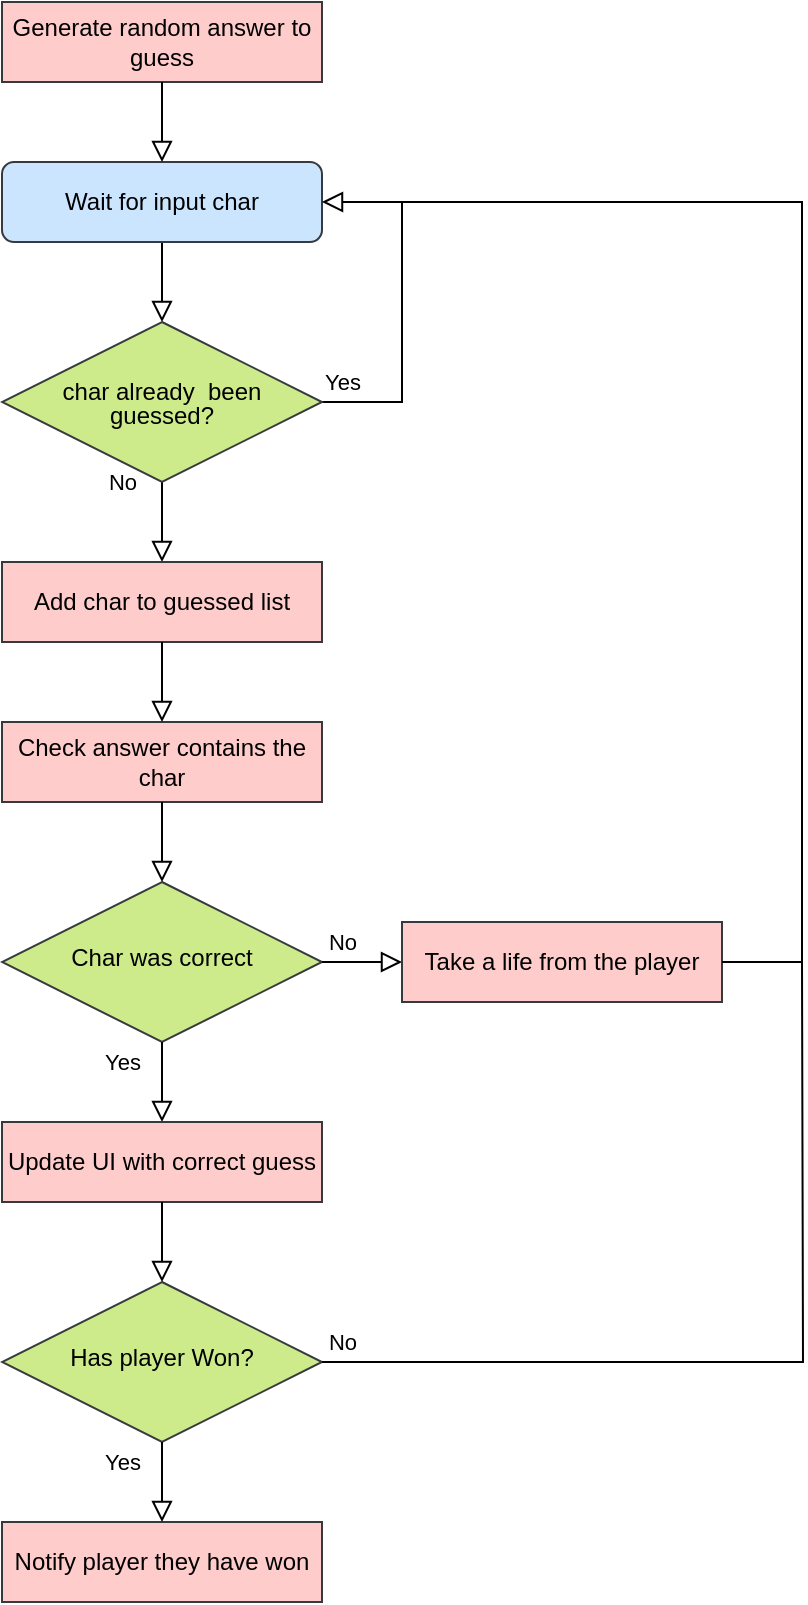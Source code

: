 <mxfile version="14.5.7" type="device"><diagram id="C5RBs43oDa-KdzZeNtuy" name="Page-1"><mxGraphModel dx="1422" dy="757" grid="1" gridSize="10" guides="1" tooltips="1" connect="1" arrows="1" fold="1" page="1" pageScale="1" pageWidth="827" pageHeight="1169" math="0" shadow="0"><root><mxCell id="WIyWlLk6GJQsqaUBKTNV-0"/><mxCell id="WIyWlLk6GJQsqaUBKTNV-1" parent="WIyWlLk6GJQsqaUBKTNV-0"/><mxCell id="WIyWlLk6GJQsqaUBKTNV-2" value="" style="rounded=0;html=1;jettySize=auto;orthogonalLoop=1;fontSize=11;endArrow=block;endFill=0;endSize=8;strokeWidth=1;shadow=0;labelBackgroundColor=none;edgeStyle=orthogonalEdgeStyle;" parent="WIyWlLk6GJQsqaUBKTNV-1" source="WIyWlLk6GJQsqaUBKTNV-3" target="WIyWlLk6GJQsqaUBKTNV-6" edge="1"><mxGeometry relative="1" as="geometry"/></mxCell><mxCell id="WIyWlLk6GJQsqaUBKTNV-3" value="Wait for input char" style="rounded=1;whiteSpace=wrap;html=1;fontSize=12;glass=0;strokeWidth=1;shadow=0;fillColor=#cce5ff;strokeColor=#36393d;" parent="WIyWlLk6GJQsqaUBKTNV-1" vertex="1"><mxGeometry x="40" y="120" width="160" height="40" as="geometry"/></mxCell><mxCell id="WIyWlLk6GJQsqaUBKTNV-4" value="No" style="rounded=0;html=1;jettySize=auto;orthogonalLoop=1;fontSize=11;endArrow=block;endFill=0;endSize=8;strokeWidth=1;shadow=0;labelBackgroundColor=none;edgeStyle=orthogonalEdgeStyle;entryX=0.5;entryY=0;entryDx=0;entryDy=0;" parent="WIyWlLk6GJQsqaUBKTNV-1" source="WIyWlLk6GJQsqaUBKTNV-6" target="8qjT42tVS2I8JA6R-LL3-23" edge="1"><mxGeometry x="-1" y="-20" relative="1" as="geometry"><mxPoint as="offset"/><mxPoint x="120" y="320" as="targetPoint"/></mxGeometry></mxCell><mxCell id="WIyWlLk6GJQsqaUBKTNV-5" value="Yes" style="edgeStyle=orthogonalEdgeStyle;rounded=0;html=1;jettySize=auto;orthogonalLoop=1;fontSize=11;endArrow=block;endFill=0;endSize=8;strokeWidth=1;shadow=0;labelBackgroundColor=none;entryX=1;entryY=0.5;entryDx=0;entryDy=0;" parent="WIyWlLk6GJQsqaUBKTNV-1" source="WIyWlLk6GJQsqaUBKTNV-6" target="WIyWlLk6GJQsqaUBKTNV-3" edge="1"><mxGeometry x="-0.888" y="10" relative="1" as="geometry"><mxPoint as="offset"/><mxPoint x="240" y="240" as="targetPoint"/><Array as="points"><mxPoint x="240" y="240"/><mxPoint x="240" y="140"/></Array></mxGeometry></mxCell><mxCell id="WIyWlLk6GJQsqaUBKTNV-6" value="&lt;p style=&quot;line-height: 100%&quot;&gt;char already&amp;nbsp; been guessed?&lt;/p&gt;" style="rhombus;shadow=0;fontFamily=Helvetica;fontSize=12;align=center;strokeWidth=1;spacing=6;spacingTop=0;fillColor=#cdeb8b;strokeColor=#36393d;verticalAlign=middle;whiteSpace=wrap;html=1;" parent="WIyWlLk6GJQsqaUBKTNV-1" vertex="1"><mxGeometry x="40" y="200" width="160" height="80" as="geometry"/></mxCell><mxCell id="8qjT42tVS2I8JA6R-LL3-1" value="Check answer contains the char" style="rounded=0;whiteSpace=wrap;html=1;fillColor=#ffcccc;strokeColor=#36393d;" vertex="1" parent="WIyWlLk6GJQsqaUBKTNV-1"><mxGeometry x="40" y="400" width="160" height="40" as="geometry"/></mxCell><mxCell id="8qjT42tVS2I8JA6R-LL3-2" value="Char was correct" style="rhombus;whiteSpace=wrap;html=1;shadow=0;fontFamily=Helvetica;fontSize=12;align=center;strokeWidth=1;spacing=6;spacingTop=-4;fillColor=#cdeb8b;strokeColor=#36393d;" vertex="1" parent="WIyWlLk6GJQsqaUBKTNV-1"><mxGeometry x="40" y="480" width="160" height="80" as="geometry"/></mxCell><mxCell id="8qjT42tVS2I8JA6R-LL3-5" value="" style="rounded=0;html=1;jettySize=auto;orthogonalLoop=1;fontSize=11;endArrow=block;endFill=0;endSize=8;strokeWidth=1;shadow=0;labelBackgroundColor=none;edgeStyle=orthogonalEdgeStyle;exitX=0.5;exitY=1;exitDx=0;exitDy=0;entryX=0.5;entryY=0;entryDx=0;entryDy=0;" edge="1" parent="WIyWlLk6GJQsqaUBKTNV-1" source="8qjT42tVS2I8JA6R-LL3-1" target="8qjT42tVS2I8JA6R-LL3-2"><mxGeometry relative="1" as="geometry"><mxPoint x="130" y="250" as="sourcePoint"/><mxPoint x="120" y="470" as="targetPoint"/></mxGeometry></mxCell><mxCell id="8qjT42tVS2I8JA6R-LL3-8" value="No" style="rounded=0;html=1;jettySize=auto;orthogonalLoop=1;fontSize=11;endArrow=block;endFill=0;endSize=8;strokeWidth=1;shadow=0;labelBackgroundColor=none;edgeStyle=orthogonalEdgeStyle;exitX=1;exitY=0.5;exitDx=0;exitDy=0;entryX=0;entryY=0.5;entryDx=0;entryDy=0;" edge="1" parent="WIyWlLk6GJQsqaUBKTNV-1" source="8qjT42tVS2I8JA6R-LL3-2" target="8qjT42tVS2I8JA6R-LL3-9"><mxGeometry x="-0.5" y="10" relative="1" as="geometry"><mxPoint as="offset"/><mxPoint x="130" y="290" as="sourcePoint"/><mxPoint x="240" y="600" as="targetPoint"/></mxGeometry></mxCell><mxCell id="8qjT42tVS2I8JA6R-LL3-9" value="Take a life from the player" style="rounded=0;whiteSpace=wrap;html=1;fillColor=#ffcccc;strokeColor=#36393d;" vertex="1" parent="WIyWlLk6GJQsqaUBKTNV-1"><mxGeometry x="240" y="500" width="160" height="40" as="geometry"/></mxCell><mxCell id="8qjT42tVS2I8JA6R-LL3-12" value="" style="endArrow=none;html=1;shadow=0;entryX=1;entryY=0.5;entryDx=0;entryDy=0;rounded=0;" edge="1" parent="WIyWlLk6GJQsqaUBKTNV-1" target="8qjT42tVS2I8JA6R-LL3-9"><mxGeometry width="50" height="50" relative="1" as="geometry"><mxPoint x="240" y="140" as="sourcePoint"/><mxPoint x="150" y="450" as="targetPoint"/><Array as="points"><mxPoint x="440" y="140"/><mxPoint x="440" y="520"/></Array></mxGeometry></mxCell><mxCell id="8qjT42tVS2I8JA6R-LL3-15" value="Yes" style="edgeStyle=orthogonalEdgeStyle;rounded=0;html=1;jettySize=auto;orthogonalLoop=1;fontSize=11;endArrow=block;endFill=0;endSize=8;strokeWidth=1;shadow=0;labelBackgroundColor=none;exitX=0.5;exitY=1;exitDx=0;exitDy=0;entryX=0.5;entryY=0;entryDx=0;entryDy=0;" edge="1" parent="WIyWlLk6GJQsqaUBKTNV-1" source="8qjT42tVS2I8JA6R-LL3-2" target="8qjT42tVS2I8JA6R-LL3-29"><mxGeometry x="-0.5" y="-20" relative="1" as="geometry"><mxPoint as="offset"/><mxPoint x="210" y="230" as="sourcePoint"/><mxPoint x="120" y="600" as="targetPoint"/></mxGeometry></mxCell><mxCell id="8qjT42tVS2I8JA6R-LL3-21" value="Generate random answer to guess" style="rounded=0;whiteSpace=wrap;html=1;fillColor=#ffcccc;strokeColor=#36393d;" vertex="1" parent="WIyWlLk6GJQsqaUBKTNV-1"><mxGeometry x="40" y="40" width="160" height="40" as="geometry"/></mxCell><mxCell id="8qjT42tVS2I8JA6R-LL3-22" value="" style="rounded=0;html=1;jettySize=auto;orthogonalLoop=1;fontSize=11;endArrow=block;endFill=0;endSize=8;strokeWidth=1;shadow=0;labelBackgroundColor=none;edgeStyle=orthogonalEdgeStyle;entryX=0.5;entryY=0;entryDx=0;entryDy=0;exitX=0.5;exitY=1;exitDx=0;exitDy=0;" edge="1" parent="WIyWlLk6GJQsqaUBKTNV-1" source="8qjT42tVS2I8JA6R-LL3-21" target="WIyWlLk6GJQsqaUBKTNV-3"><mxGeometry relative="1" as="geometry"><mxPoint x="120" y="90" as="sourcePoint"/><mxPoint x="130" y="50" as="targetPoint"/></mxGeometry></mxCell><mxCell id="8qjT42tVS2I8JA6R-LL3-23" value="Add char to guessed list" style="rounded=0;whiteSpace=wrap;html=1;fillColor=#ffcccc;strokeColor=#36393d;" vertex="1" parent="WIyWlLk6GJQsqaUBKTNV-1"><mxGeometry x="40" y="320" width="160" height="40" as="geometry"/></mxCell><mxCell id="8qjT42tVS2I8JA6R-LL3-26" value="" style="rounded=0;html=1;jettySize=auto;orthogonalLoop=1;fontSize=11;endArrow=block;endFill=0;endSize=8;strokeWidth=1;shadow=0;labelBackgroundColor=none;edgeStyle=orthogonalEdgeStyle;exitX=0.5;exitY=1;exitDx=0;exitDy=0;entryX=0.5;entryY=0;entryDx=0;entryDy=0;" edge="1" parent="WIyWlLk6GJQsqaUBKTNV-1" source="8qjT42tVS2I8JA6R-LL3-23" target="8qjT42tVS2I8JA6R-LL3-1"><mxGeometry relative="1" as="geometry"><mxPoint x="130" y="450" as="sourcePoint"/><mxPoint x="120" y="390" as="targetPoint"/></mxGeometry></mxCell><mxCell id="8qjT42tVS2I8JA6R-LL3-27" value="Notify player they have won" style="rounded=0;whiteSpace=wrap;html=1;fillColor=#ffcccc;strokeColor=#36393d;" vertex="1" parent="WIyWlLk6GJQsqaUBKTNV-1"><mxGeometry x="40" y="800" width="160" height="40" as="geometry"/></mxCell><mxCell id="8qjT42tVS2I8JA6R-LL3-28" value="Has player Won?" style="rhombus;whiteSpace=wrap;html=1;shadow=0;fontFamily=Helvetica;fontSize=12;align=center;strokeWidth=1;spacing=6;spacingTop=-4;fillColor=#cdeb8b;strokeColor=#36393d;" vertex="1" parent="WIyWlLk6GJQsqaUBKTNV-1"><mxGeometry x="40" y="680" width="160" height="80" as="geometry"/></mxCell><mxCell id="8qjT42tVS2I8JA6R-LL3-29" value="Update UI with correct guess" style="rounded=0;whiteSpace=wrap;html=1;fillColor=#ffcccc;strokeColor=#36393d;" vertex="1" parent="WIyWlLk6GJQsqaUBKTNV-1"><mxGeometry x="40" y="600" width="160" height="40" as="geometry"/></mxCell><mxCell id="8qjT42tVS2I8JA6R-LL3-30" value="" style="rounded=0;html=1;jettySize=auto;orthogonalLoop=1;fontSize=11;endArrow=block;endFill=0;endSize=8;strokeWidth=1;shadow=0;labelBackgroundColor=none;edgeStyle=orthogonalEdgeStyle;exitX=0.5;exitY=1;exitDx=0;exitDy=0;entryX=0.5;entryY=0;entryDx=0;entryDy=0;" edge="1" parent="WIyWlLk6GJQsqaUBKTNV-1" source="8qjT42tVS2I8JA6R-LL3-29" target="8qjT42tVS2I8JA6R-LL3-28"><mxGeometry relative="1" as="geometry"><mxPoint x="130" y="450" as="sourcePoint"/><mxPoint x="130" y="490" as="targetPoint"/></mxGeometry></mxCell><mxCell id="8qjT42tVS2I8JA6R-LL3-31" value="No" style="rounded=0;html=1;jettySize=auto;orthogonalLoop=1;fontSize=11;endArrow=none;endFill=0;endSize=8;strokeWidth=1;shadow=0;labelBackgroundColor=none;edgeStyle=orthogonalEdgeStyle;exitX=1;exitY=0.5;exitDx=0;exitDy=0;" edge="1" parent="WIyWlLk6GJQsqaUBKTNV-1" source="8qjT42tVS2I8JA6R-LL3-28"><mxGeometry x="-0.955" y="10" relative="1" as="geometry"><mxPoint as="offset"/><mxPoint x="210" y="530" as="sourcePoint"/><mxPoint x="440" y="520" as="targetPoint"/></mxGeometry></mxCell><mxCell id="8qjT42tVS2I8JA6R-LL3-32" value="Yes" style="edgeStyle=orthogonalEdgeStyle;rounded=0;html=1;jettySize=auto;orthogonalLoop=1;fontSize=11;endArrow=block;endFill=0;endSize=8;strokeWidth=1;shadow=0;labelBackgroundColor=none;exitX=0.5;exitY=1;exitDx=0;exitDy=0;entryX=0.5;entryY=0;entryDx=0;entryDy=0;" edge="1" parent="WIyWlLk6GJQsqaUBKTNV-1" source="8qjT42tVS2I8JA6R-LL3-28" target="8qjT42tVS2I8JA6R-LL3-27"><mxGeometry x="-0.5" y="-20" relative="1" as="geometry"><mxPoint as="offset"/><mxPoint x="130" y="570" as="sourcePoint"/><mxPoint x="130" y="610" as="targetPoint"/></mxGeometry></mxCell></root></mxGraphModel></diagram></mxfile>